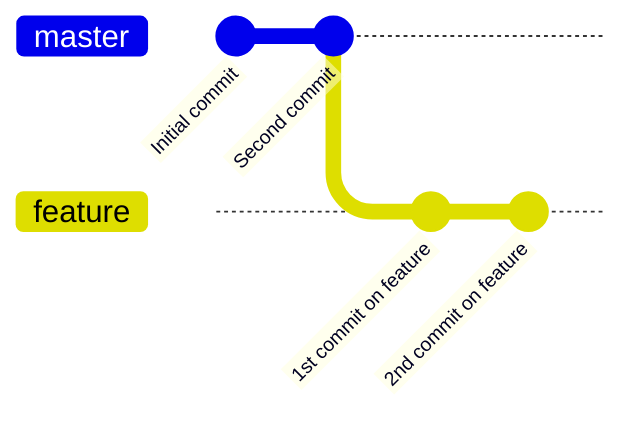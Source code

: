 %%{init: {'gitGraph': {'mainBranchName': 'master'}} }%%
gitGraph
    commit id: "Initial commit"
    commit id: "Second commit"
    branch feature
    checkout feature
    commit id: "1st commit on feature"
    commit id: "2nd commit on feature"